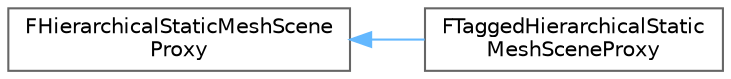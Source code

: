 digraph "类继承关系图"
{
 // INTERACTIVE_SVG=YES
 // LATEX_PDF_SIZE
  bgcolor="transparent";
  edge [fontname=Helvetica,fontsize=10,labelfontname=Helvetica,labelfontsize=10];
  node [fontname=Helvetica,fontsize=10,shape=box,height=0.2,width=0.4];
  rankdir="LR";
  Node0 [id="Node000000",label="FHierarchicalStaticMeshScene\lProxy",height=0.2,width=0.4,color="grey40", fillcolor="white", style="filled",URL="$d6/d94/classFHierarchicalStaticMeshSceneProxy.html",tooltip=" "];
  Node0 -> Node1 [id="edge181_Node000000_Node000001",dir="back",color="steelblue1",style="solid",tooltip=" "];
  Node1 [id="Node000001",label="FTaggedHierarchicalStatic\lMeshSceneProxy",height=0.2,width=0.4,color="grey40", fillcolor="white", style="filled",URL="$d5/de8/classFTaggedHierarchicalStaticMeshSceneProxy.html",tooltip=" "];
}
